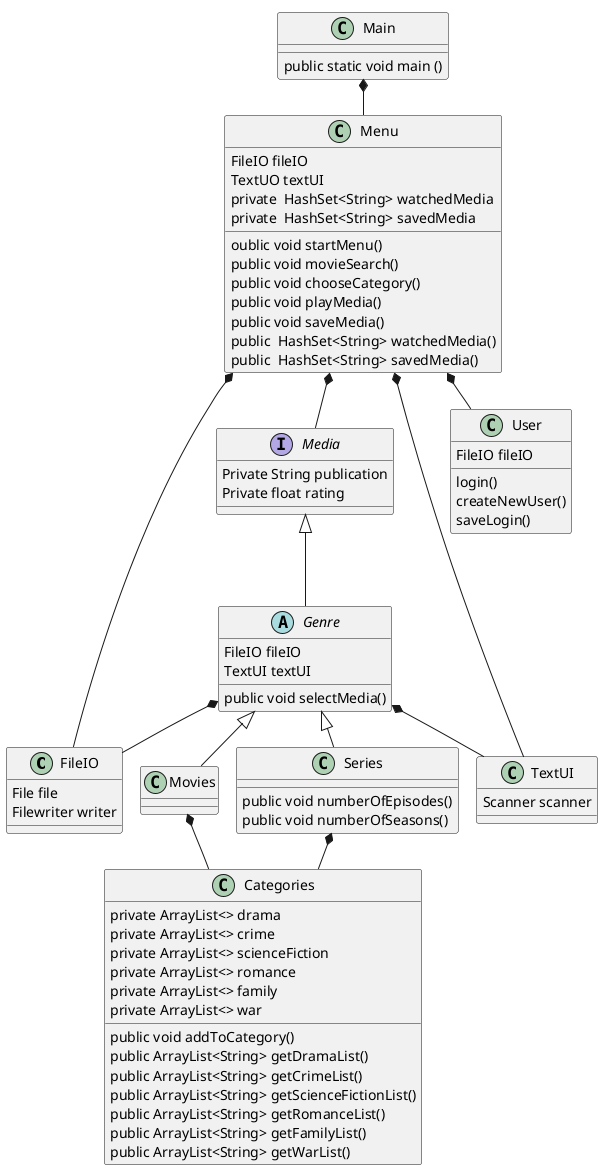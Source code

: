 @startuml
'https://plantuml.com/class-diagram
!pragma layout smetana

interface FileIO
class Movies
class Series
interface Media
class TextUI
class Categories
class User
class Menu
class Main

Abstract class Genre

Media <|--- Genre
Genre <|-- Movies
Genre <|-- Series

Main *-- Menu
Movies *-- Categories
Series *-- Categories
Menu *-- User
Menu *-- Media
Menu *-- FileIO
Menu *-- TextUI
Genre *-- FileIO
Genre *-- TextUI

Abstract class Genre {
FileIO fileIO
TextUI textUI
public void selectMedia()
}

class TextUI
{
Scanner scanner
}

class FileIO {
File file
Filewriter writer
}

class Main {
public static void main ()
}


class Categories {
private ArrayList<> drama
private ArrayList<> crime
private ArrayList<> scienceFiction
private ArrayList<> romance
private ArrayList<> family
private ArrayList<> war

public void addToCategory()
public ArrayList<String> getDramaList()
public ArrayList<String> getCrimeList()
public ArrayList<String> getScienceFictionList()
public ArrayList<String> getRomanceList()
public ArrayList<String> getFamilyList()
public ArrayList<String> getWarList()
}

Interface Media {
Private String publication
Private float rating
}

class Movies{

}

class Series {
public void numberOfEpisodes()
public void numberOfSeasons()
}

class User{
FileIO fileIO
login()
createNewUser()
saveLogin()
}

class Menu {
FileIO fileIO
TextUO textUI
private  HashSet<String> watchedMedia
private  HashSet<String> savedMedia
oublic void startMenu()
public void movieSearch()
public void chooseCategory()
public void playMedia()
public void saveMedia()
public  HashSet<String> watchedMedia()
public  HashSet<String> savedMedia()
}


@enduml